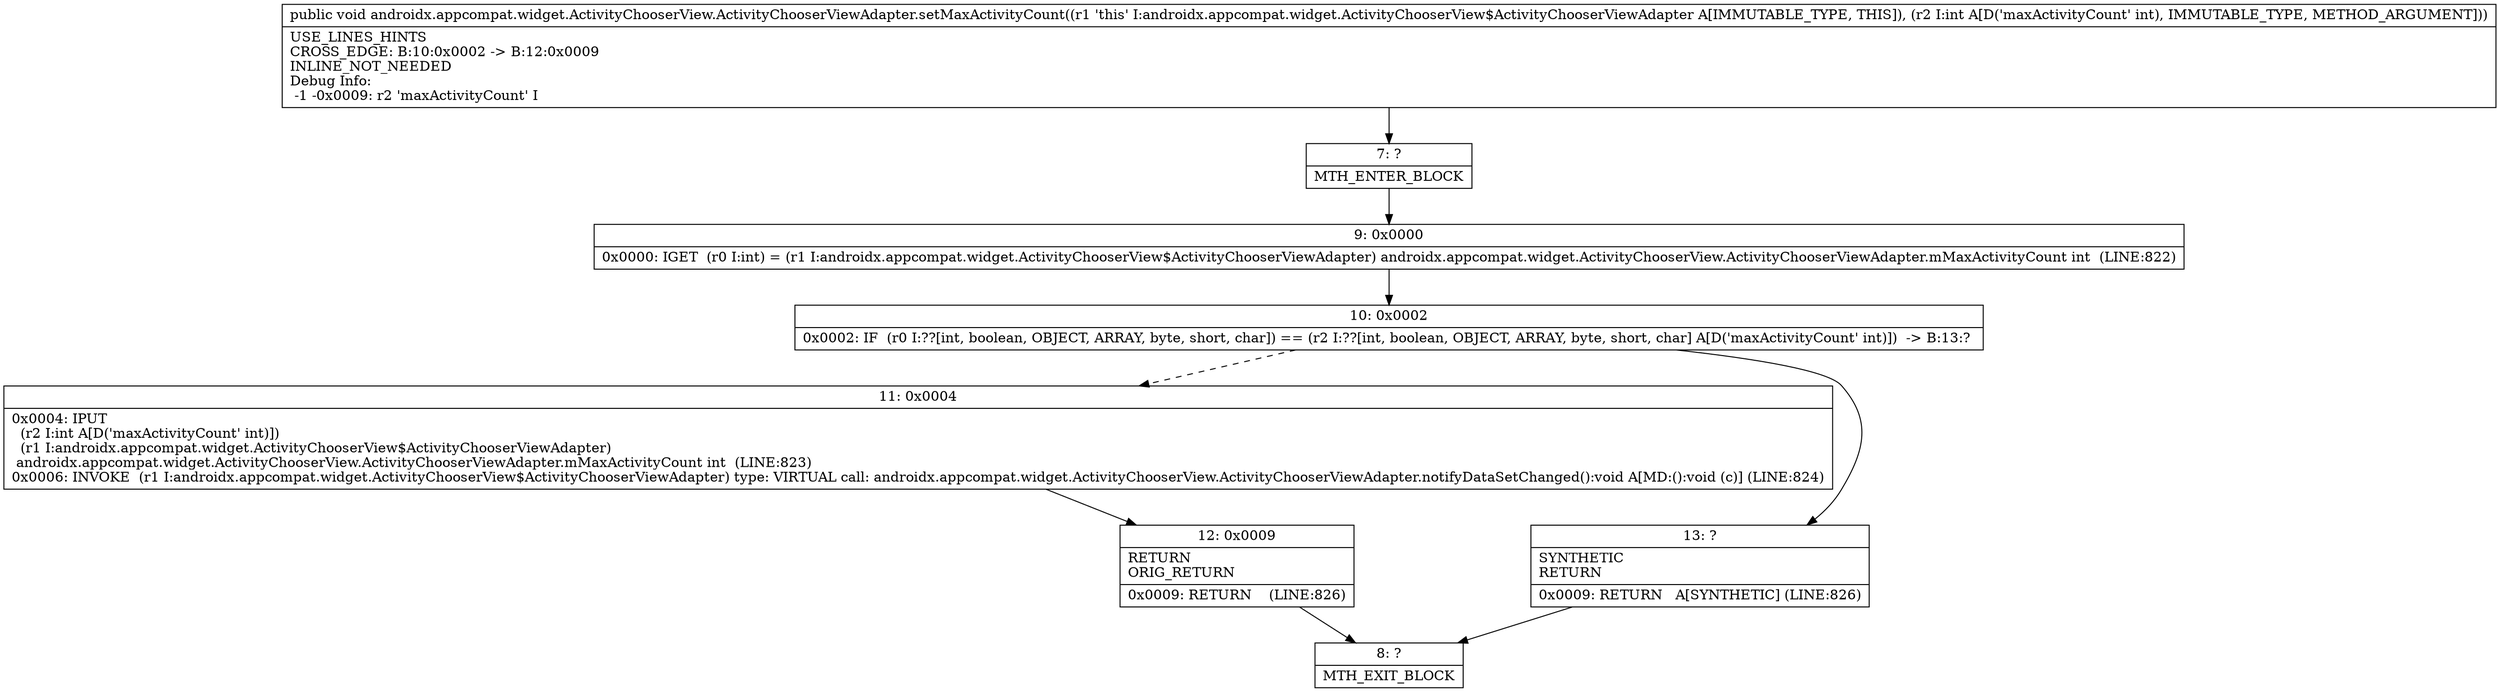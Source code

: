 digraph "CFG forandroidx.appcompat.widget.ActivityChooserView.ActivityChooserViewAdapter.setMaxActivityCount(I)V" {
Node_7 [shape=record,label="{7\:\ ?|MTH_ENTER_BLOCK\l}"];
Node_9 [shape=record,label="{9\:\ 0x0000|0x0000: IGET  (r0 I:int) = (r1 I:androidx.appcompat.widget.ActivityChooserView$ActivityChooserViewAdapter) androidx.appcompat.widget.ActivityChooserView.ActivityChooserViewAdapter.mMaxActivityCount int  (LINE:822)\l}"];
Node_10 [shape=record,label="{10\:\ 0x0002|0x0002: IF  (r0 I:??[int, boolean, OBJECT, ARRAY, byte, short, char]) == (r2 I:??[int, boolean, OBJECT, ARRAY, byte, short, char] A[D('maxActivityCount' int)])  \-\> B:13:? \l}"];
Node_11 [shape=record,label="{11\:\ 0x0004|0x0004: IPUT  \l  (r2 I:int A[D('maxActivityCount' int)])\l  (r1 I:androidx.appcompat.widget.ActivityChooserView$ActivityChooserViewAdapter)\l androidx.appcompat.widget.ActivityChooserView.ActivityChooserViewAdapter.mMaxActivityCount int  (LINE:823)\l0x0006: INVOKE  (r1 I:androidx.appcompat.widget.ActivityChooserView$ActivityChooserViewAdapter) type: VIRTUAL call: androidx.appcompat.widget.ActivityChooserView.ActivityChooserViewAdapter.notifyDataSetChanged():void A[MD:():void (c)] (LINE:824)\l}"];
Node_12 [shape=record,label="{12\:\ 0x0009|RETURN\lORIG_RETURN\l|0x0009: RETURN    (LINE:826)\l}"];
Node_8 [shape=record,label="{8\:\ ?|MTH_EXIT_BLOCK\l}"];
Node_13 [shape=record,label="{13\:\ ?|SYNTHETIC\lRETURN\l|0x0009: RETURN   A[SYNTHETIC] (LINE:826)\l}"];
MethodNode[shape=record,label="{public void androidx.appcompat.widget.ActivityChooserView.ActivityChooserViewAdapter.setMaxActivityCount((r1 'this' I:androidx.appcompat.widget.ActivityChooserView$ActivityChooserViewAdapter A[IMMUTABLE_TYPE, THIS]), (r2 I:int A[D('maxActivityCount' int), IMMUTABLE_TYPE, METHOD_ARGUMENT]))  | USE_LINES_HINTS\lCROSS_EDGE: B:10:0x0002 \-\> B:12:0x0009\lINLINE_NOT_NEEDED\lDebug Info:\l  \-1 \-0x0009: r2 'maxActivityCount' I\l}"];
MethodNode -> Node_7;Node_7 -> Node_9;
Node_9 -> Node_10;
Node_10 -> Node_11[style=dashed];
Node_10 -> Node_13;
Node_11 -> Node_12;
Node_12 -> Node_8;
Node_13 -> Node_8;
}

